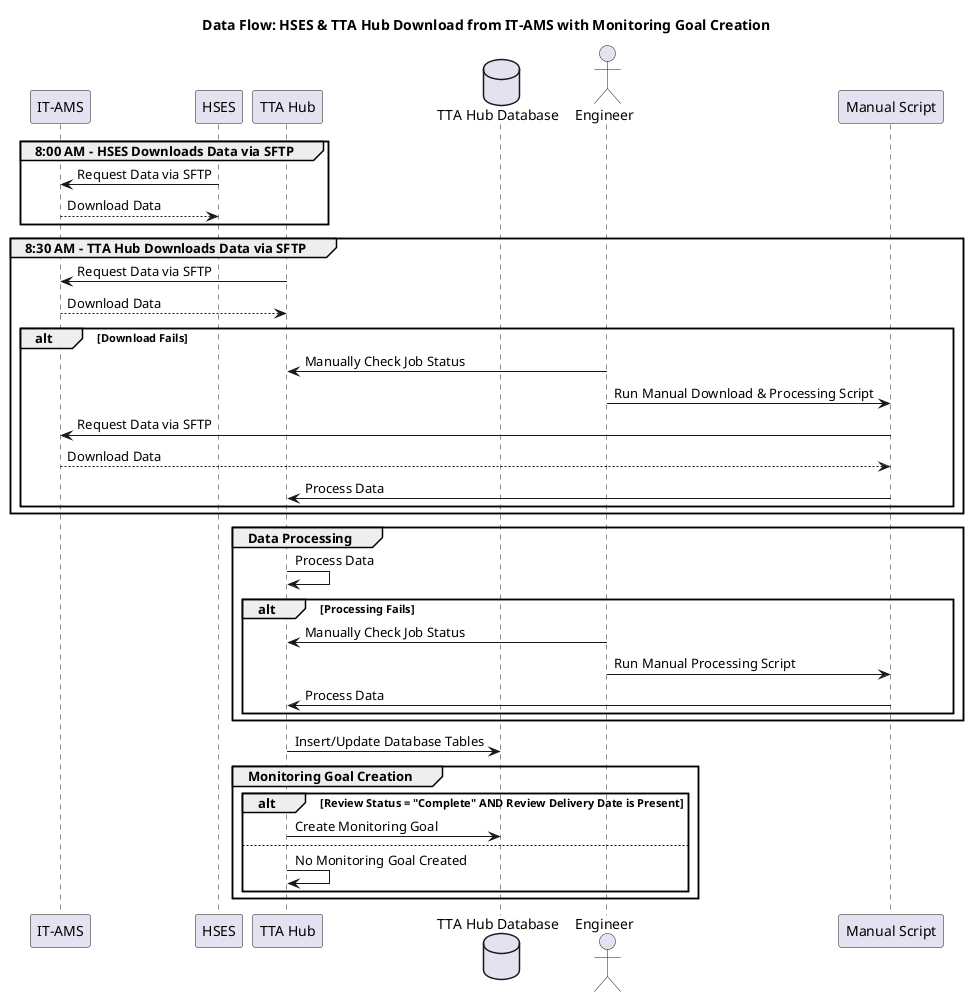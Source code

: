 @startuml

title "Data Flow: HSES & TTA Hub Download from IT-AMS with Monitoring Goal Creation"

participant "IT-AMS" as ITAMS
participant "HSES" as HSES
participant "TTA Hub" as TTAHub
database "TTA Hub Database" as DB
actor "Engineer" as Engineer
participant "Manual Script" as ManualScript

group 8:00 AM - HSES Downloads Data via SFTP
    HSES -> ITAMS: Request Data via SFTP
    HSES <-- ITAMS: Download Data
end

group 8:30 AM - TTA Hub Downloads Data via SFTP
    TTAHub -> ITAMS: Request Data via SFTP
    TTAHub <-- ITAMS: Download Data
    alt Download Fails
        Engineer -> TTAHub: Manually Check Job Status
        Engineer -> ManualScript: Run Manual Download & Processing Script
        ManualScript -> ITAMS: Request Data via SFTP
        ManualScript <-- ITAMS: Download Data
        ManualScript -> TTAHub: Process Data
    end
end

group Data Processing
    TTAHub -> TTAHub: Process Data
    alt Processing Fails
        Engineer -> TTAHub: Manually Check Job Status
        Engineer -> ManualScript: Run Manual Processing Script
        ManualScript -> TTAHub: Process Data
    end
end

TTAHub -> DB: Insert/Update Database Tables

group Monitoring Goal Creation
    alt Review Status = "Complete" AND Review Delivery Date is Present
        TTAHub -> DB: Create Monitoring Goal
    else
        TTAHub -> TTAHub: No Monitoring Goal Created
    end
end

@enduml
